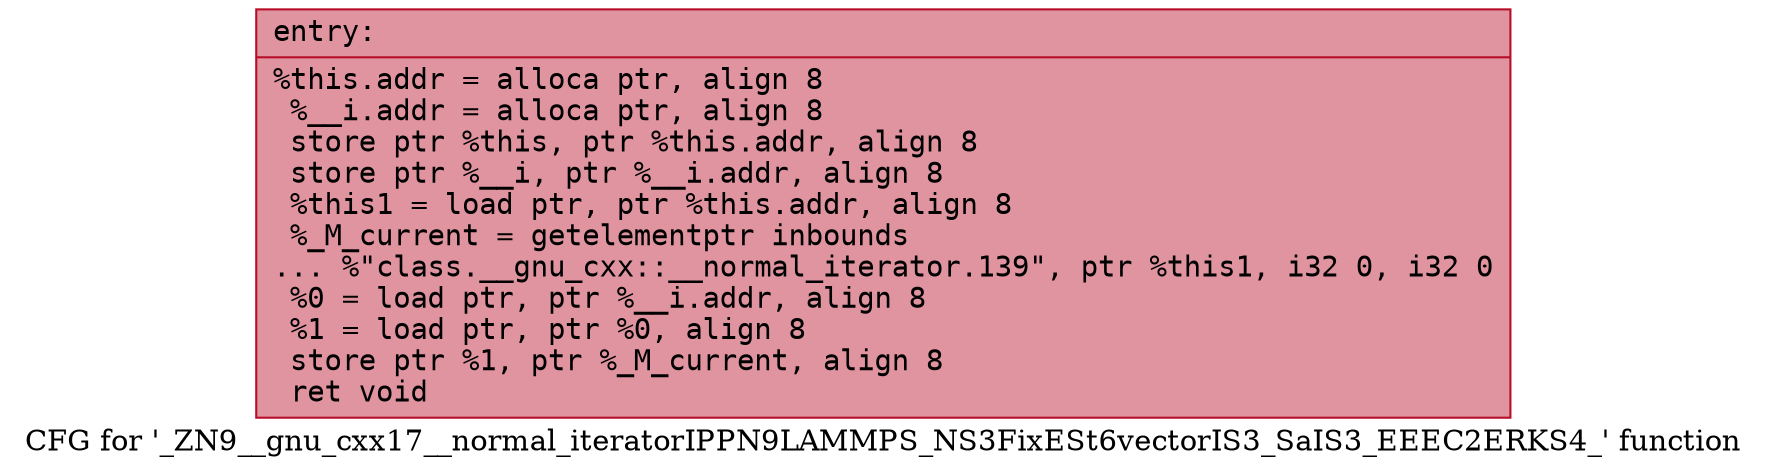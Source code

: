 digraph "CFG for '_ZN9__gnu_cxx17__normal_iteratorIPPN9LAMMPS_NS3FixESt6vectorIS3_SaIS3_EEEC2ERKS4_' function" {
	label="CFG for '_ZN9__gnu_cxx17__normal_iteratorIPPN9LAMMPS_NS3FixESt6vectorIS3_SaIS3_EEEC2ERKS4_' function";

	Node0x561f16571ff0 [shape=record,color="#b70d28ff", style=filled, fillcolor="#b70d2870" fontname="Courier",label="{entry:\l|  %this.addr = alloca ptr, align 8\l  %__i.addr = alloca ptr, align 8\l  store ptr %this, ptr %this.addr, align 8\l  store ptr %__i, ptr %__i.addr, align 8\l  %this1 = load ptr, ptr %this.addr, align 8\l  %_M_current = getelementptr inbounds\l... %\"class.__gnu_cxx::__normal_iterator.139\", ptr %this1, i32 0, i32 0\l  %0 = load ptr, ptr %__i.addr, align 8\l  %1 = load ptr, ptr %0, align 8\l  store ptr %1, ptr %_M_current, align 8\l  ret void\l}"];
}
